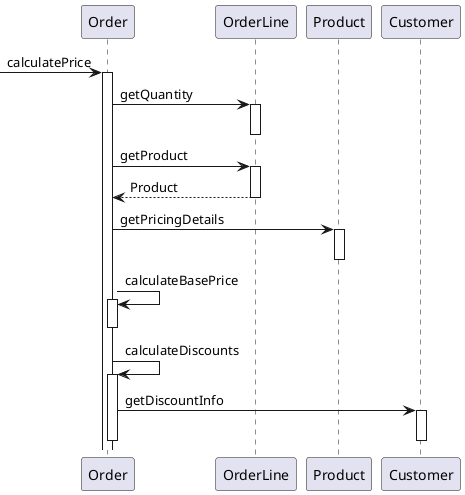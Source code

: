 @startuml

[-> Order: calculatePrice
activate Order
Order -> OrderLine : getQuantity
    activate OrderLine
    deactivate OrderLine
Order -> OrderLine : getProduct
    activate OrderLine
Order <-- OrderLine : Product
    deactivate OrderLine
Order -> Product : getPricingDetails
    activate Product
    deactivate Product
Order -> Order : calculateBasePrice  
activate Order
deactivate Order
Order -> Order : calculateDiscounts  
activate Order
Order -> Customer : getDiscountInfo  
    activate Customer
    deactivate Customer
deactivate Order

@enduml
